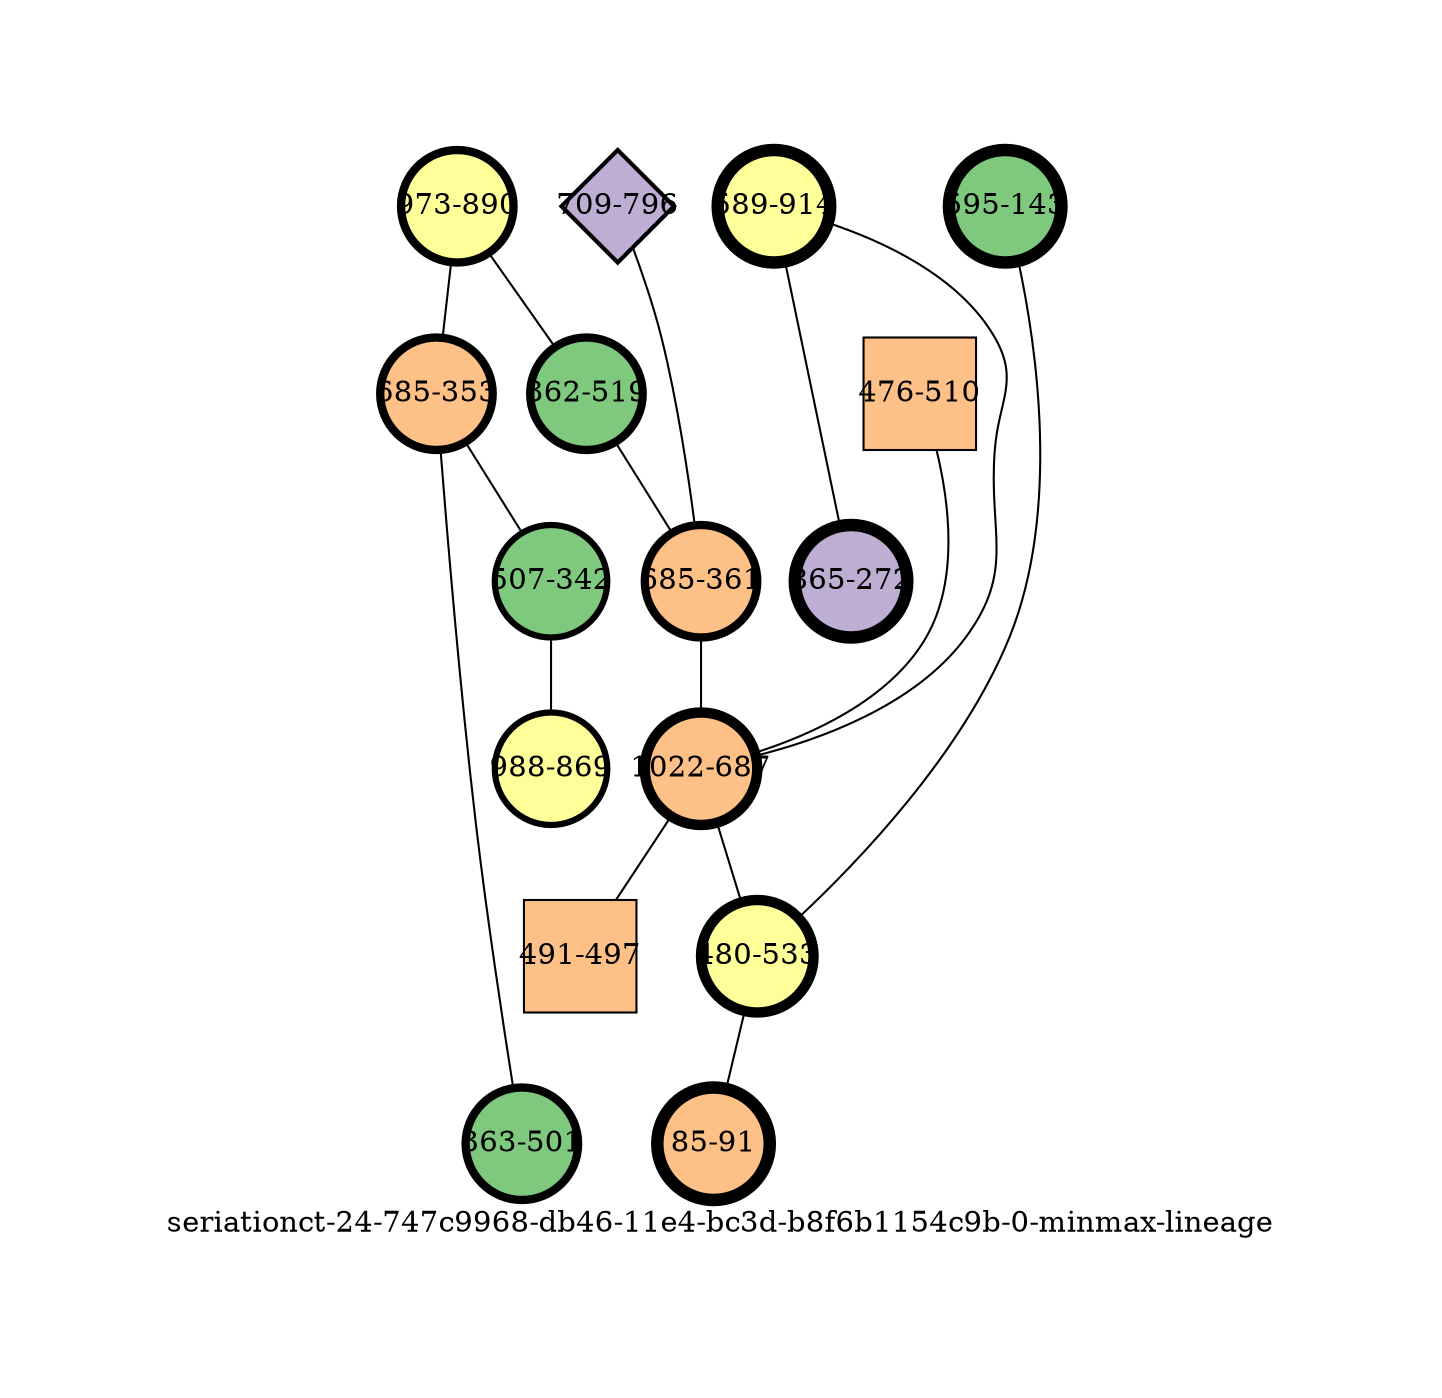 strict graph "seriationct-24-747c9968-db46-11e4-bc3d-b8f6b1154c9b-0-minmax-lineage" {
labelloc=b;
ratio=auto;
pad="1.0";
label="seriationct-24-747c9968-db46-11e4-bc3d-b8f6b1154c9b-0-minmax-lineage";
node [width="0.75", style=filled, fixedsize=true, height="0.75", shape=circle, label=""];
0 [xCoordinate="914.0", appears_in_slice=6, yCoordinate="589.0", colorscheme=accent6, lineage_id=0, short_label="589-914", label="589-914", shape=circle, cluster_id=3, fillcolor=4, size="500.0", id=0, penwidth="6.0"];
1 [xCoordinate="796.0", appears_in_slice=2, yCoordinate="709.0", colorscheme=accent6, lineage_id=2, short_label="709-796", label="709-796", shape=diamond, cluster_id=1, fillcolor=2, size="500.0", id=1, penwidth="2.0"];
2 [xCoordinate="890.0", appears_in_slice=4, yCoordinate="973.0", colorscheme=accent6, lineage_id=0, short_label="973-890", label="973-890", shape=circle, cluster_id=3, fillcolor=4, size="500.0", id=2, penwidth="4.0"];
3 [xCoordinate="510.0", appears_in_slice=1, yCoordinate="476.0", colorscheme=accent6, lineage_id=1, short_label="476-510", label="476-510", shape=square, cluster_id=2, fillcolor=3, size="500.0", id=3, penwidth="1.0"];
4 [xCoordinate="272.0", appears_in_slice=6, yCoordinate="865.0", colorscheme=accent6, lineage_id=0, short_label="865-272", label="865-272", shape=circle, cluster_id=1, fillcolor=2, size="500.0", id=4, penwidth="6.0"];
5 [xCoordinate="353.0", appears_in_slice=4, yCoordinate="685.0", colorscheme=accent6, lineage_id=0, short_label="685-353", label="685-353", shape=circle, cluster_id=2, fillcolor=3, size="500.0", id=5, penwidth="4.0"];
6 [xCoordinate="342.0", appears_in_slice=3, yCoordinate="507.0", colorscheme=accent6, lineage_id=0, short_label="507-342", label="507-342", shape=circle, cluster_id=0, fillcolor=1, size="500.0", id=8, penwidth="3.0"];
7 [xCoordinate="519.0", appears_in_slice=4, yCoordinate="362.0", colorscheme=accent6, lineage_id=0, short_label="362-519", label="362-519", shape=circle, cluster_id=0, fillcolor=1, size="500.0", id=7, penwidth="4.0"];
8 [xCoordinate="361.0", appears_in_slice=4, yCoordinate="685.0", colorscheme=accent6, lineage_id=0, short_label="685-361", label="685-361", shape=circle, cluster_id=2, fillcolor=3, size="500.0", id=6, penwidth="4.0"];
9 [xCoordinate="687.0", appears_in_slice=5, yCoordinate="1022.0", colorscheme=accent6, lineage_id=0, short_label="1022-687", label="1022-687", shape=circle, cluster_id=2, fillcolor=3, size="500.0", id=9, penwidth="5.0"];
10 [xCoordinate="501.0", appears_in_slice=4, yCoordinate="363.0", colorscheme=accent6, lineage_id=0, short_label="363-501", label="363-501", shape=circle, cluster_id=0, fillcolor=1, size="500.0", id=13, penwidth="4.0"];
11 [xCoordinate="143.0", appears_in_slice=6, yCoordinate="595.0", colorscheme=accent6, lineage_id=0, short_label="595-143", label="595-143", shape=circle, cluster_id=0, fillcolor=1, size="500.0", id=11, penwidth="6.0"];
12 [xCoordinate="497.0", appears_in_slice=1, yCoordinate="491.0", colorscheme=accent6, lineage_id=1, short_label="491-497", label="491-497", shape=square, cluster_id=2, fillcolor=3, size="500.0", id=12, penwidth="1.0"];
13 [xCoordinate="869.0", appears_in_slice=3, yCoordinate="988.0", colorscheme=accent6, lineage_id=0, short_label="988-869", label="988-869", shape=circle, cluster_id=3, fillcolor=4, size="500.0", id=10, penwidth="3.0"];
14 [xCoordinate="533.0", appears_in_slice=5, yCoordinate="480.0", colorscheme=accent6, lineage_id=0, short_label="480-533", label="480-533", shape=circle, cluster_id=3, fillcolor=4, size="500.0", id=14, penwidth="5.0"];
15 [xCoordinate="91.0", appears_in_slice=6, yCoordinate="85.0", colorscheme=accent6, lineage_id=0, short_label="85-91", label="85-91", shape=circle, cluster_id=2, fillcolor=3, size="500.0", id=15, penwidth="6.0"];
0 -- 9  [inverseweight="2.44927421613", weight="0.408284214733"];
0 -- 4  [inverseweight="2.51354681961", weight="0.397844190607"];
1 -- 8  [inverseweight="1.30949292842", weight="0.763654372082"];
2 -- 5  [inverseweight="17.8571428571", weight="0.056"];
2 -- 7  [inverseweight="2.67928064327", weight="0.37323451073"];
3 -- 9  [inverseweight="1.25790243648", weight="0.794974213418"];
5 -- 10  [inverseweight="17.5249909308", weight="0.0570613704707"];
5 -- 6  [inverseweight="4.57427633811", weight="0.218613814751"];
6 -- 13  [inverseweight="50.0", weight="0.02"];
7 -- 8  [inverseweight="10.597597585", weight="0.0943610088967"];
8 -- 9  [inverseweight="1.65293094755", weight="0.60498595025"];
9 -- 12  [inverseweight="1.27629949731", weight="0.783515156203"];
9 -- 14  [inverseweight="2.02381055637", weight="0.494117394958"];
11 -- 14  [inverseweight="2.43748785068", weight="0.410258455123"];
14 -- 15  [inverseweight="2.08073403933", weight="0.480599625468"];
}
